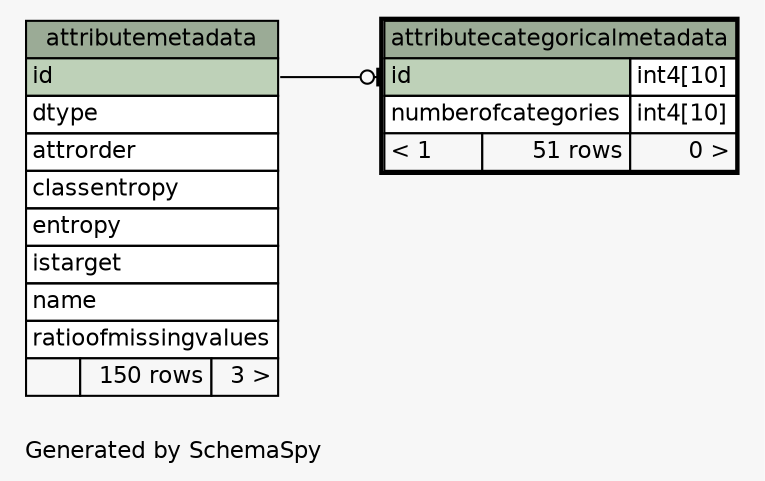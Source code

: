 // dot 2.38.0 on Mac OS X 10.9.4
// SchemaSpy rev 590
digraph "oneDegreeRelationshipsDiagram" {
  graph [
    rankdir="RL"
    bgcolor="#f7f7f7"
    label="\nGenerated by SchemaSpy"
    labeljust="l"
    nodesep="0.18"
    ranksep="0.46"
    fontname="Helvetica"
    fontsize="11"
  ];
  node [
    fontname="Helvetica"
    fontsize="11"
    shape="plaintext"
  ];
  edge [
    arrowsize="0.8"
  ];
  "attributecategoricalmetadata":"id":w -> "attributemetadata":"id":e [arrowhead=none dir=back arrowtail=teeodot];
  "attributecategoricalmetadata" [
    label=<
    <TABLE BORDER="2" CELLBORDER="1" CELLSPACING="0" BGCOLOR="#ffffff">
      <TR><TD COLSPAN="3" BGCOLOR="#9bab96" ALIGN="CENTER">attributecategoricalmetadata</TD></TR>
      <TR><TD PORT="id" COLSPAN="2" BGCOLOR="#bed1b8" ALIGN="LEFT">id</TD><TD PORT="id.type" ALIGN="LEFT">int4[10]</TD></TR>
      <TR><TD PORT="numberofcategories" COLSPAN="2" ALIGN="LEFT">numberofcategories</TD><TD PORT="numberofcategories.type" ALIGN="LEFT">int4[10]</TD></TR>
      <TR><TD ALIGN="LEFT" BGCOLOR="#f7f7f7">&lt; 1</TD><TD ALIGN="RIGHT" BGCOLOR="#f7f7f7">51 rows</TD><TD ALIGN="RIGHT" BGCOLOR="#f7f7f7">0 &gt;</TD></TR>
    </TABLE>>
    URL="attributecategoricalmetadata.html"
    tooltip="attributecategoricalmetadata"
  ];
  "attributemetadata" [
    label=<
    <TABLE BORDER="0" CELLBORDER="1" CELLSPACING="0" BGCOLOR="#ffffff">
      <TR><TD COLSPAN="3" BGCOLOR="#9bab96" ALIGN="CENTER">attributemetadata</TD></TR>
      <TR><TD PORT="id" COLSPAN="3" BGCOLOR="#bed1b8" ALIGN="LEFT">id</TD></TR>
      <TR><TD PORT="dtype" COLSPAN="3" ALIGN="LEFT">dtype</TD></TR>
      <TR><TD PORT="attrorder" COLSPAN="3" ALIGN="LEFT">attrorder</TD></TR>
      <TR><TD PORT="classentropy" COLSPAN="3" ALIGN="LEFT">classentropy</TD></TR>
      <TR><TD PORT="entropy" COLSPAN="3" ALIGN="LEFT">entropy</TD></TR>
      <TR><TD PORT="istarget" COLSPAN="3" ALIGN="LEFT">istarget</TD></TR>
      <TR><TD PORT="name" COLSPAN="3" ALIGN="LEFT">name</TD></TR>
      <TR><TD PORT="ratioofmissingvalues" COLSPAN="3" ALIGN="LEFT">ratioofmissingvalues</TD></TR>
      <TR><TD ALIGN="LEFT" BGCOLOR="#f7f7f7">  </TD><TD ALIGN="RIGHT" BGCOLOR="#f7f7f7">150 rows</TD><TD ALIGN="RIGHT" BGCOLOR="#f7f7f7">3 &gt;</TD></TR>
    </TABLE>>
    URL="attributemetadata.html"
    tooltip="attributemetadata"
  ];
}
